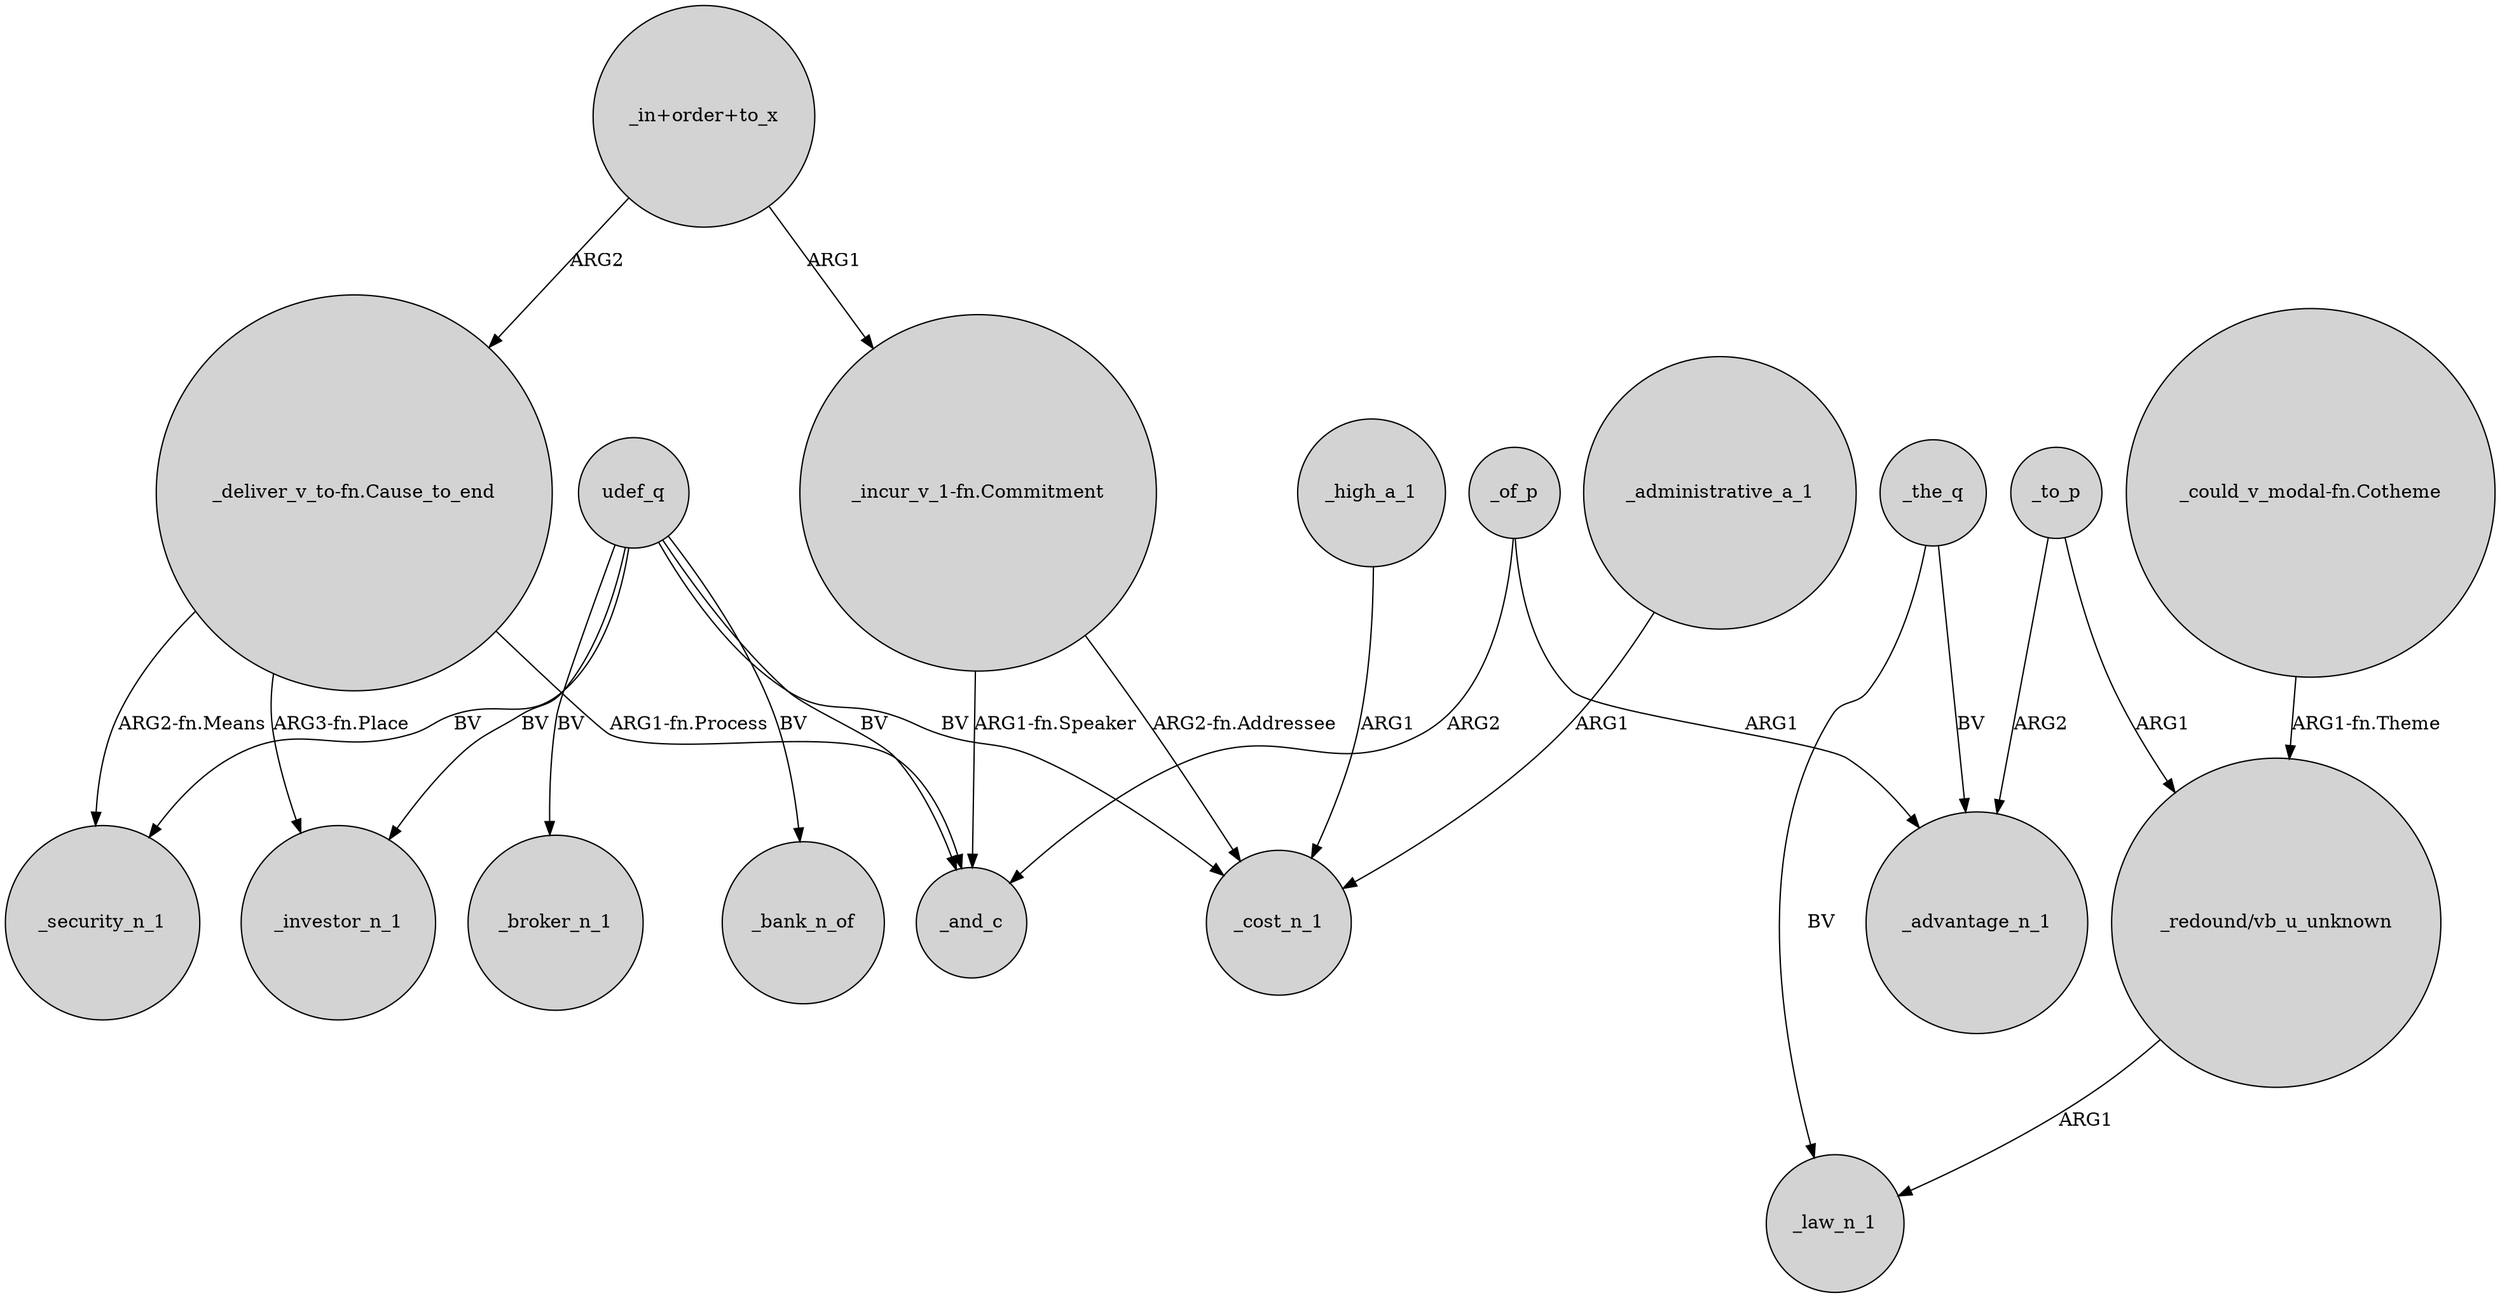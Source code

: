 digraph {
	node [shape=circle style=filled]
	"_deliver_v_to-fn.Cause_to_end" -> _security_n_1 [label="ARG2-fn.Means"]
	"_in+order+to_x" -> "_incur_v_1-fn.Commitment" [label=ARG1]
	_of_p -> _and_c [label=ARG2]
	udef_q -> _broker_n_1 [label=BV]
	"_in+order+to_x" -> "_deliver_v_to-fn.Cause_to_end" [label=ARG2]
	"_incur_v_1-fn.Commitment" -> _and_c [label="ARG1-fn.Speaker"]
	_administrative_a_1 -> _cost_n_1 [label=ARG1]
	udef_q -> _bank_n_of [label=BV]
	udef_q -> _and_c [label=BV]
	udef_q -> _security_n_1 [label=BV]
	_the_q -> _advantage_n_1 [label=BV]
	_the_q -> _law_n_1 [label=BV]
	_high_a_1 -> _cost_n_1 [label=ARG1]
	"_deliver_v_to-fn.Cause_to_end" -> _investor_n_1 [label="ARG3-fn.Place"]
	_to_p -> "_redound/vb_u_unknown" [label=ARG1]
	"_redound/vb_u_unknown" -> _law_n_1 [label=ARG1]
	"_incur_v_1-fn.Commitment" -> _cost_n_1 [label="ARG2-fn.Addressee"]
	_of_p -> _advantage_n_1 [label=ARG1]
	_to_p -> _advantage_n_1 [label=ARG2]
	"_deliver_v_to-fn.Cause_to_end" -> _and_c [label="ARG1-fn.Process"]
	"_could_v_modal-fn.Cotheme" -> "_redound/vb_u_unknown" [label="ARG1-fn.Theme"]
	udef_q -> _investor_n_1 [label=BV]
	udef_q -> _cost_n_1 [label=BV]
}
